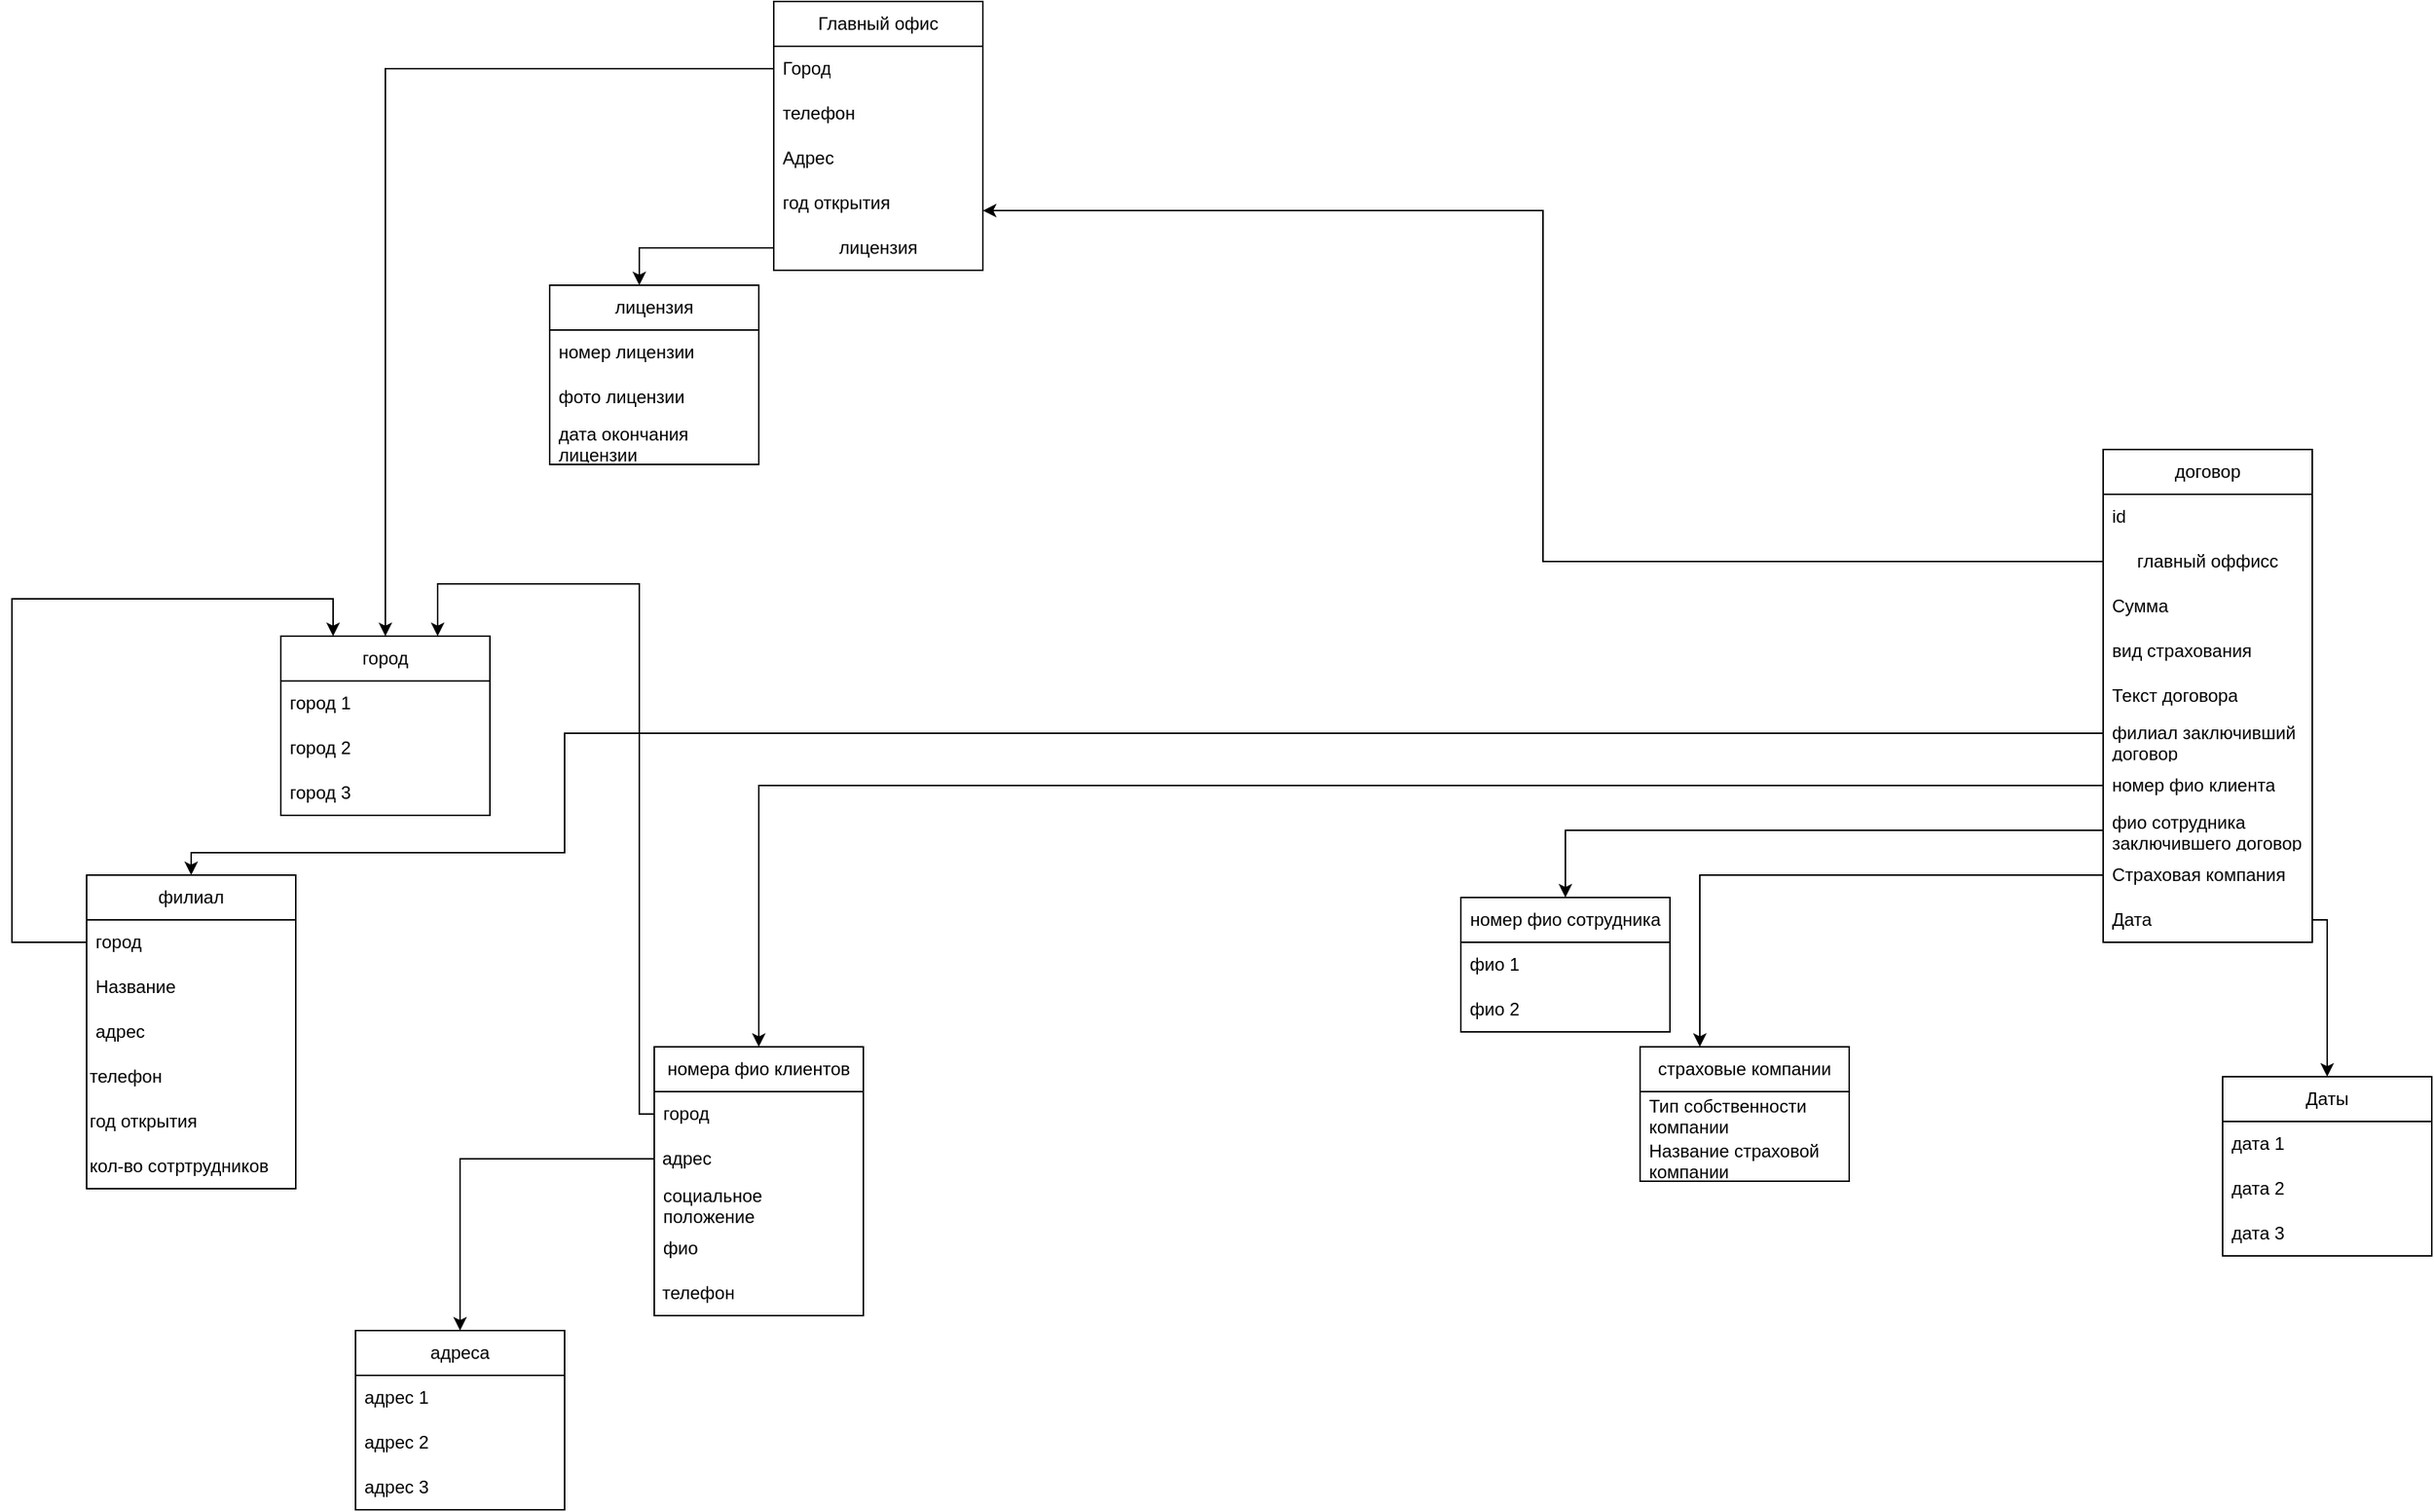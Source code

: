 <mxfile>
    <diagram name="бд" id="EyPgdafSJMFHInmvXG01">
        <mxGraphModel dx="3204" dy="1113" grid="1" gridSize="10" guides="1" tooltips="1" connect="1" arrows="1" fold="1" page="1" pageScale="1" pageWidth="827" pageHeight="1169" math="0" shadow="0">
            <root>
                <mxCell id="0"/>
                <mxCell id="1" parent="0"/>
                <mxCell id="mhJ8BiWn3I87wJDVUf5v-4" value="Главный офис" style="swimlane;fontStyle=0;childLayout=stackLayout;horizontal=1;startSize=30;horizontalStack=0;resizeParent=1;resizeParentMax=0;resizeLast=0;collapsible=1;marginBottom=0;whiteSpace=wrap;html=1;" parent="1" vertex="1">
                    <mxGeometry x="-290" y="40" width="140" height="180" as="geometry"/>
                </mxCell>
                <mxCell id="mhJ8BiWn3I87wJDVUf5v-7" value="Город" style="text;strokeColor=none;fillColor=none;align=left;verticalAlign=middle;spacingLeft=4;spacingRight=4;overflow=hidden;points=[[0,0.5],[1,0.5]];portConstraint=eastwest;rotatable=0;whiteSpace=wrap;html=1;" parent="mhJ8BiWn3I87wJDVUf5v-4" vertex="1">
                    <mxGeometry y="30" width="140" height="30" as="geometry"/>
                </mxCell>
                <mxCell id="mhJ8BiWn3I87wJDVUf5v-9" value="телефон" style="text;strokeColor=none;fillColor=none;align=left;verticalAlign=middle;spacingLeft=4;spacingRight=4;overflow=hidden;points=[[0,0.5],[1,0.5]];portConstraint=eastwest;rotatable=0;whiteSpace=wrap;html=1;" parent="mhJ8BiWn3I87wJDVUf5v-4" vertex="1">
                    <mxGeometry y="60" width="140" height="30" as="geometry"/>
                </mxCell>
                <mxCell id="mhJ8BiWn3I87wJDVUf5v-8" value="Адрес" style="text;strokeColor=none;fillColor=none;align=left;verticalAlign=middle;spacingLeft=4;spacingRight=4;overflow=hidden;points=[[0,0.5],[1,0.5]];portConstraint=eastwest;rotatable=0;whiteSpace=wrap;html=1;" parent="mhJ8BiWn3I87wJDVUf5v-4" vertex="1">
                    <mxGeometry y="90" width="140" height="30" as="geometry"/>
                </mxCell>
                <mxCell id="mhJ8BiWn3I87wJDVUf5v-10" value="год открытия" style="text;strokeColor=none;fillColor=none;align=left;verticalAlign=middle;spacingLeft=4;spacingRight=4;overflow=hidden;points=[[0,0.5],[1,0.5]];portConstraint=eastwest;rotatable=0;whiteSpace=wrap;html=1;" parent="mhJ8BiWn3I87wJDVUf5v-4" vertex="1">
                    <mxGeometry y="120" width="140" height="30" as="geometry"/>
                </mxCell>
                <mxCell id="mhJ8BiWn3I87wJDVUf5v-59" value="лицензия" style="text;html=1;align=center;verticalAlign=middle;whiteSpace=wrap;rounded=0;" parent="mhJ8BiWn3I87wJDVUf5v-4" vertex="1">
                    <mxGeometry y="150" width="140" height="30" as="geometry"/>
                </mxCell>
                <mxCell id="mhJ8BiWn3I87wJDVUf5v-17" value="договор" style="swimlane;fontStyle=0;childLayout=stackLayout;horizontal=1;startSize=30;horizontalStack=0;resizeParent=1;resizeParentMax=0;resizeLast=0;collapsible=1;marginBottom=0;whiteSpace=wrap;html=1;" parent="1" vertex="1">
                    <mxGeometry x="600" y="340" width="140" height="330" as="geometry"/>
                </mxCell>
                <mxCell id="mhJ8BiWn3I87wJDVUf5v-71" value="id" style="text;strokeColor=none;fillColor=none;align=left;verticalAlign=middle;spacingLeft=4;spacingRight=4;overflow=hidden;points=[[0,0.5],[1,0.5]];portConstraint=eastwest;rotatable=0;whiteSpace=wrap;html=1;" parent="mhJ8BiWn3I87wJDVUf5v-17" vertex="1">
                    <mxGeometry y="30" width="140" height="30" as="geometry"/>
                </mxCell>
                <mxCell id="mhJ8BiWn3I87wJDVUf5v-11" value="главный оффисс" style="text;html=1;align=center;verticalAlign=middle;whiteSpace=wrap;rounded=0;" parent="mhJ8BiWn3I87wJDVUf5v-17" vertex="1">
                    <mxGeometry y="60" width="140" height="30" as="geometry"/>
                </mxCell>
                <mxCell id="GUn1FwyfPcJnulpdJ0WS-1" value="Сумма" style="text;strokeColor=none;fillColor=none;align=left;verticalAlign=middle;spacingLeft=4;spacingRight=4;overflow=hidden;points=[[0,0.5],[1,0.5]];portConstraint=eastwest;rotatable=0;whiteSpace=wrap;html=1;" parent="mhJ8BiWn3I87wJDVUf5v-17" vertex="1">
                    <mxGeometry y="90" width="140" height="30" as="geometry"/>
                </mxCell>
                <mxCell id="GUn1FwyfPcJnulpdJ0WS-19" value="вид страхования" style="text;strokeColor=none;fillColor=none;align=left;verticalAlign=middle;spacingLeft=4;spacingRight=4;overflow=hidden;points=[[0,0.5],[1,0.5]];portConstraint=eastwest;rotatable=0;whiteSpace=wrap;html=1;" parent="mhJ8BiWn3I87wJDVUf5v-17" vertex="1">
                    <mxGeometry y="120" width="140" height="30" as="geometry"/>
                </mxCell>
                <mxCell id="mhJ8BiWn3I87wJDVUf5v-72" value="Текст договора" style="text;strokeColor=none;fillColor=none;align=left;verticalAlign=middle;spacingLeft=4;spacingRight=4;overflow=hidden;points=[[0,0.5],[1,0.5]];portConstraint=eastwest;rotatable=0;whiteSpace=wrap;html=1;" parent="mhJ8BiWn3I87wJDVUf5v-17" vertex="1">
                    <mxGeometry y="150" width="140" height="30" as="geometry"/>
                </mxCell>
                <mxCell id="mhJ8BiWn3I87wJDVUf5v-20" value="филиал заключивший договор" style="text;strokeColor=none;fillColor=none;align=left;verticalAlign=middle;spacingLeft=4;spacingRight=4;overflow=hidden;points=[[0,0.5],[1,0.5]];portConstraint=eastwest;rotatable=0;whiteSpace=wrap;html=1;" parent="mhJ8BiWn3I87wJDVUf5v-17" vertex="1">
                    <mxGeometry y="180" width="140" height="30" as="geometry"/>
                </mxCell>
                <mxCell id="mhJ8BiWn3I87wJDVUf5v-18" value="номер фио клиента" style="text;strokeColor=none;fillColor=none;align=left;verticalAlign=middle;spacingLeft=4;spacingRight=4;overflow=hidden;points=[[0,0.5],[1,0.5]];portConstraint=eastwest;rotatable=0;whiteSpace=wrap;html=1;" parent="mhJ8BiWn3I87wJDVUf5v-17" vertex="1">
                    <mxGeometry y="210" width="140" height="30" as="geometry"/>
                </mxCell>
                <mxCell id="mhJ8BiWn3I87wJDVUf5v-19" value="фио сотрудника заключившего договор" style="text;strokeColor=none;fillColor=none;align=left;verticalAlign=middle;spacingLeft=4;spacingRight=4;overflow=hidden;points=[[0,0.5],[1,0.5]];portConstraint=eastwest;rotatable=0;whiteSpace=wrap;html=1;" parent="mhJ8BiWn3I87wJDVUf5v-17" vertex="1">
                    <mxGeometry y="240" width="140" height="30" as="geometry"/>
                </mxCell>
                <mxCell id="mhJ8BiWn3I87wJDVUf5v-78" value="Страховая компания" style="text;strokeColor=none;fillColor=none;align=left;verticalAlign=middle;spacingLeft=4;spacingRight=4;overflow=hidden;points=[[0,0.5],[1,0.5]];portConstraint=eastwest;rotatable=0;whiteSpace=wrap;html=1;" parent="mhJ8BiWn3I87wJDVUf5v-17" vertex="1">
                    <mxGeometry y="270" width="140" height="30" as="geometry"/>
                </mxCell>
                <mxCell id="mhJ8BiWn3I87wJDVUf5v-70" value="Дата&amp;nbsp;" style="text;strokeColor=none;fillColor=none;align=left;verticalAlign=middle;spacingLeft=4;spacingRight=4;overflow=hidden;points=[[0,0.5],[1,0.5]];portConstraint=eastwest;rotatable=0;whiteSpace=wrap;html=1;" parent="mhJ8BiWn3I87wJDVUf5v-17" vertex="1">
                    <mxGeometry y="300" width="140" height="30" as="geometry"/>
                </mxCell>
                <mxCell id="mhJ8BiWn3I87wJDVUf5v-21" value="номера фио клиентов" style="swimlane;fontStyle=0;childLayout=stackLayout;horizontal=1;startSize=30;horizontalStack=0;resizeParent=1;resizeParentMax=0;resizeLast=0;collapsible=1;marginBottom=0;whiteSpace=wrap;html=1;" parent="1" vertex="1">
                    <mxGeometry x="-370" y="740" width="140" height="180" as="geometry"/>
                </mxCell>
                <mxCell id="mhJ8BiWn3I87wJDVUf5v-24" value="город" style="text;strokeColor=none;fillColor=none;align=left;verticalAlign=middle;spacingLeft=4;spacingRight=4;overflow=hidden;points=[[0,0.5],[1,0.5]];portConstraint=eastwest;rotatable=0;whiteSpace=wrap;html=1;" parent="mhJ8BiWn3I87wJDVUf5v-21" vertex="1">
                    <mxGeometry y="30" width="140" height="30" as="geometry"/>
                </mxCell>
                <mxCell id="mhJ8BiWn3I87wJDVUf5v-27" value="&amp;nbsp;адрес" style="text;html=1;align=left;verticalAlign=middle;whiteSpace=wrap;rounded=0;" parent="mhJ8BiWn3I87wJDVUf5v-21" vertex="1">
                    <mxGeometry y="60" width="140" height="30" as="geometry"/>
                </mxCell>
                <mxCell id="mhJ8BiWn3I87wJDVUf5v-23" value="социальное положение" style="text;strokeColor=none;fillColor=none;align=left;verticalAlign=middle;spacingLeft=4;spacingRight=4;overflow=hidden;points=[[0,0.5],[1,0.5]];portConstraint=eastwest;rotatable=0;whiteSpace=wrap;html=1;" parent="mhJ8BiWn3I87wJDVUf5v-21" vertex="1">
                    <mxGeometry y="90" width="140" height="30" as="geometry"/>
                </mxCell>
                <mxCell id="mhJ8BiWn3I87wJDVUf5v-22" value="фио" style="text;strokeColor=none;fillColor=none;align=left;verticalAlign=middle;spacingLeft=4;spacingRight=4;overflow=hidden;points=[[0,0.5],[1,0.5]];portConstraint=eastwest;rotatable=0;whiteSpace=wrap;html=1;" parent="mhJ8BiWn3I87wJDVUf5v-21" vertex="1">
                    <mxGeometry y="120" width="140" height="30" as="geometry"/>
                </mxCell>
                <mxCell id="mhJ8BiWn3I87wJDVUf5v-28" value="&amp;nbsp;телефон" style="text;html=1;align=left;verticalAlign=middle;whiteSpace=wrap;rounded=0;" parent="mhJ8BiWn3I87wJDVUf5v-21" vertex="1">
                    <mxGeometry y="150" width="140" height="30" as="geometry"/>
                </mxCell>
                <mxCell id="mhJ8BiWn3I87wJDVUf5v-26" style="edgeStyle=orthogonalEdgeStyle;rounded=0;orthogonalLoop=1;jettySize=auto;html=1;entryX=0.5;entryY=0;entryDx=0;entryDy=0;exitX=0;exitY=0.5;exitDx=0;exitDy=0;" parent="1" source="mhJ8BiWn3I87wJDVUf5v-18" target="mhJ8BiWn3I87wJDVUf5v-21" edge="1">
                    <mxGeometry relative="1" as="geometry">
                        <mxPoint x="730" y="830" as="sourcePoint"/>
                        <Array as="points">
                            <mxPoint x="-300" y="565"/>
                            <mxPoint x="-300" y="710"/>
                            <mxPoint x="-300" y="710"/>
                        </Array>
                    </mxGeometry>
                </mxCell>
                <mxCell id="mhJ8BiWn3I87wJDVUf5v-34" style="edgeStyle=orthogonalEdgeStyle;rounded=0;orthogonalLoop=1;jettySize=auto;html=1;exitX=0;exitY=0.5;exitDx=0;exitDy=0;entryX=0.5;entryY=0;entryDx=0;entryDy=0;" parent="1" source="mhJ8BiWn3I87wJDVUf5v-19" target="0doJHX8Eg4SsBRyqggwd-6" edge="1">
                    <mxGeometry relative="1" as="geometry">
                        <Array as="points">
                            <mxPoint x="240" y="595"/>
                        </Array>
                        <mxPoint x="470" y="830" as="targetPoint"/>
                    </mxGeometry>
                </mxCell>
                <mxCell id="mhJ8BiWn3I87wJDVUf5v-36" value="филиал" style="swimlane;fontStyle=0;childLayout=stackLayout;horizontal=1;startSize=30;horizontalStack=0;resizeParent=1;resizeParentMax=0;resizeLast=0;collapsible=1;marginBottom=0;whiteSpace=wrap;html=1;" parent="1" vertex="1">
                    <mxGeometry x="-750" y="625" width="140" height="210" as="geometry"/>
                </mxCell>
                <mxCell id="mhJ8BiWn3I87wJDVUf5v-38" value="город" style="text;strokeColor=none;fillColor=none;align=left;verticalAlign=middle;spacingLeft=4;spacingRight=4;overflow=hidden;points=[[0,0.5],[1,0.5]];portConstraint=eastwest;rotatable=0;whiteSpace=wrap;html=1;" parent="mhJ8BiWn3I87wJDVUf5v-36" vertex="1">
                    <mxGeometry y="30" width="140" height="30" as="geometry"/>
                </mxCell>
                <mxCell id="mhJ8BiWn3I87wJDVUf5v-37" value="Название" style="text;strokeColor=none;fillColor=none;align=left;verticalAlign=middle;spacingLeft=4;spacingRight=4;overflow=hidden;points=[[0,0.5],[1,0.5]];portConstraint=eastwest;rotatable=0;whiteSpace=wrap;html=1;" parent="mhJ8BiWn3I87wJDVUf5v-36" vertex="1">
                    <mxGeometry y="60" width="140" height="30" as="geometry"/>
                </mxCell>
                <mxCell id="mhJ8BiWn3I87wJDVUf5v-39" value="адрес" style="text;strokeColor=none;fillColor=none;align=left;verticalAlign=middle;spacingLeft=4;spacingRight=4;overflow=hidden;points=[[0,0.5],[1,0.5]];portConstraint=eastwest;rotatable=0;whiteSpace=wrap;html=1;" parent="mhJ8BiWn3I87wJDVUf5v-36" vertex="1">
                    <mxGeometry y="90" width="140" height="30" as="geometry"/>
                </mxCell>
                <mxCell id="mhJ8BiWn3I87wJDVUf5v-55" value="телефон" style="text;html=1;align=left;verticalAlign=middle;whiteSpace=wrap;rounded=0;" parent="mhJ8BiWn3I87wJDVUf5v-36" vertex="1">
                    <mxGeometry y="120" width="140" height="30" as="geometry"/>
                </mxCell>
                <mxCell id="mhJ8BiWn3I87wJDVUf5v-57" value="год открытия" style="text;html=1;align=left;verticalAlign=middle;whiteSpace=wrap;rounded=0;" parent="mhJ8BiWn3I87wJDVUf5v-36" vertex="1">
                    <mxGeometry y="150" width="140" height="30" as="geometry"/>
                </mxCell>
                <mxCell id="mhJ8BiWn3I87wJDVUf5v-58" value="кол-во сотртрудников" style="text;html=1;align=left;verticalAlign=middle;whiteSpace=wrap;rounded=0;" parent="mhJ8BiWn3I87wJDVUf5v-36" vertex="1">
                    <mxGeometry y="180" width="140" height="30" as="geometry"/>
                </mxCell>
                <mxCell id="mhJ8BiWn3I87wJDVUf5v-35" style="edgeStyle=orthogonalEdgeStyle;rounded=0;orthogonalLoop=1;jettySize=auto;html=1;entryX=0.5;entryY=0;entryDx=0;entryDy=0;exitX=0;exitY=0.5;exitDx=0;exitDy=0;" parent="1" source="mhJ8BiWn3I87wJDVUf5v-20" target="mhJ8BiWn3I87wJDVUf5v-36" edge="1">
                    <mxGeometry relative="1" as="geometry">
                        <mxPoint x="810" y="760" as="targetPoint"/>
                        <Array as="points">
                            <mxPoint x="600" y="530"/>
                            <mxPoint x="-430" y="530"/>
                            <mxPoint x="-430" y="610"/>
                            <mxPoint x="-680" y="610"/>
                        </Array>
                    </mxGeometry>
                </mxCell>
                <mxCell id="mhJ8BiWn3I87wJDVUf5v-40" value="город" style="swimlane;fontStyle=0;childLayout=stackLayout;horizontal=1;startSize=30;horizontalStack=0;resizeParent=1;resizeParentMax=0;resizeLast=0;collapsible=1;marginBottom=0;whiteSpace=wrap;html=1;" parent="1" vertex="1">
                    <mxGeometry x="-620" y="465" width="140" height="120" as="geometry"/>
                </mxCell>
                <mxCell id="mhJ8BiWn3I87wJDVUf5v-41" value="город 1" style="text;strokeColor=none;fillColor=none;align=left;verticalAlign=middle;spacingLeft=4;spacingRight=4;overflow=hidden;points=[[0,0.5],[1,0.5]];portConstraint=eastwest;rotatable=0;whiteSpace=wrap;html=1;" parent="mhJ8BiWn3I87wJDVUf5v-40" vertex="1">
                    <mxGeometry y="30" width="140" height="30" as="geometry"/>
                </mxCell>
                <mxCell id="mhJ8BiWn3I87wJDVUf5v-42" value="город 2" style="text;strokeColor=none;fillColor=none;align=left;verticalAlign=middle;spacingLeft=4;spacingRight=4;overflow=hidden;points=[[0,0.5],[1,0.5]];portConstraint=eastwest;rotatable=0;whiteSpace=wrap;html=1;" parent="mhJ8BiWn3I87wJDVUf5v-40" vertex="1">
                    <mxGeometry y="60" width="140" height="30" as="geometry"/>
                </mxCell>
                <mxCell id="mhJ8BiWn3I87wJDVUf5v-43" value="город 3" style="text;strokeColor=none;fillColor=none;align=left;verticalAlign=middle;spacingLeft=4;spacingRight=4;overflow=hidden;points=[[0,0.5],[1,0.5]];portConstraint=eastwest;rotatable=0;whiteSpace=wrap;html=1;" parent="mhJ8BiWn3I87wJDVUf5v-40" vertex="1">
                    <mxGeometry y="90" width="140" height="30" as="geometry"/>
                </mxCell>
                <mxCell id="mhJ8BiWn3I87wJDVUf5v-44" style="edgeStyle=orthogonalEdgeStyle;rounded=0;orthogonalLoop=1;jettySize=auto;html=1;exitX=0;exitY=0.5;exitDx=0;exitDy=0;entryX=0.5;entryY=0;entryDx=0;entryDy=0;" parent="1" source="mhJ8BiWn3I87wJDVUf5v-7" target="mhJ8BiWn3I87wJDVUf5v-40" edge="1">
                    <mxGeometry relative="1" as="geometry">
                        <Array as="points">
                            <mxPoint x="-550" y="85"/>
                        </Array>
                        <mxPoint x="140" y="360" as="sourcePoint"/>
                        <mxPoint x="710" y="-200" as="targetPoint"/>
                    </mxGeometry>
                </mxCell>
                <mxCell id="mhJ8BiWn3I87wJDVUf5v-45" style="edgeStyle=orthogonalEdgeStyle;rounded=0;orthogonalLoop=1;jettySize=auto;html=1;entryX=0.75;entryY=0;entryDx=0;entryDy=0;exitX=0;exitY=0.5;exitDx=0;exitDy=0;" parent="1" source="mhJ8BiWn3I87wJDVUf5v-24" target="mhJ8BiWn3I87wJDVUf5v-40" edge="1">
                    <mxGeometry relative="1" as="geometry">
                        <Array as="points">
                            <mxPoint x="-380" y="785"/>
                            <mxPoint x="-380" y="430"/>
                            <mxPoint x="-515" y="430"/>
                        </Array>
                        <mxPoint x="890" y="430" as="sourcePoint"/>
                    </mxGeometry>
                </mxCell>
                <mxCell id="mhJ8BiWn3I87wJDVUf5v-46" style="edgeStyle=orthogonalEdgeStyle;rounded=0;orthogonalLoop=1;jettySize=auto;html=1;entryX=0.25;entryY=0;entryDx=0;entryDy=0;" parent="1" source="mhJ8BiWn3I87wJDVUf5v-38" target="mhJ8BiWn3I87wJDVUf5v-40" edge="1">
                    <mxGeometry relative="1" as="geometry">
                        <Array as="points">
                            <mxPoint x="-800" y="670"/>
                            <mxPoint x="-800" y="440"/>
                            <mxPoint x="-585" y="440"/>
                        </Array>
                        <mxPoint x="-770" y="660" as="sourcePoint"/>
                        <mxPoint x="-605" y="465" as="targetPoint"/>
                    </mxGeometry>
                </mxCell>
                <mxCell id="mhJ8BiWn3I87wJDVUf5v-47" value="адреса" style="swimlane;fontStyle=0;childLayout=stackLayout;horizontal=1;startSize=30;horizontalStack=0;resizeParent=1;resizeParentMax=0;resizeLast=0;collapsible=1;marginBottom=0;whiteSpace=wrap;html=1;" parent="1" vertex="1">
                    <mxGeometry x="-570" y="930" width="140" height="120" as="geometry"/>
                </mxCell>
                <mxCell id="mhJ8BiWn3I87wJDVUf5v-48" value="адрес 1" style="text;strokeColor=none;fillColor=none;align=left;verticalAlign=middle;spacingLeft=4;spacingRight=4;overflow=hidden;points=[[0,0.5],[1,0.5]];portConstraint=eastwest;rotatable=0;whiteSpace=wrap;html=1;" parent="mhJ8BiWn3I87wJDVUf5v-47" vertex="1">
                    <mxGeometry y="30" width="140" height="30" as="geometry"/>
                </mxCell>
                <mxCell id="mhJ8BiWn3I87wJDVUf5v-49" value="адрес 2" style="text;strokeColor=none;fillColor=none;align=left;verticalAlign=middle;spacingLeft=4;spacingRight=4;overflow=hidden;points=[[0,0.5],[1,0.5]];portConstraint=eastwest;rotatable=0;whiteSpace=wrap;html=1;" parent="mhJ8BiWn3I87wJDVUf5v-47" vertex="1">
                    <mxGeometry y="60" width="140" height="30" as="geometry"/>
                </mxCell>
                <mxCell id="mhJ8BiWn3I87wJDVUf5v-50" value="адрес 3" style="text;strokeColor=none;fillColor=none;align=left;verticalAlign=middle;spacingLeft=4;spacingRight=4;overflow=hidden;points=[[0,0.5],[1,0.5]];portConstraint=eastwest;rotatable=0;whiteSpace=wrap;html=1;" parent="mhJ8BiWn3I87wJDVUf5v-47" vertex="1">
                    <mxGeometry y="90" width="140" height="30" as="geometry"/>
                </mxCell>
                <mxCell id="mhJ8BiWn3I87wJDVUf5v-53" style="edgeStyle=orthogonalEdgeStyle;rounded=0;orthogonalLoop=1;jettySize=auto;html=1;entryX=0.5;entryY=0;entryDx=0;entryDy=0;exitX=0;exitY=0.5;exitDx=0;exitDy=0;" parent="1" source="mhJ8BiWn3I87wJDVUf5v-27" target="mhJ8BiWn3I87wJDVUf5v-47" edge="1">
                    <mxGeometry relative="1" as="geometry">
                        <Array as="points">
                            <mxPoint x="-500" y="815"/>
                        </Array>
                        <mxPoint x="480" y="380" as="targetPoint"/>
                    </mxGeometry>
                </mxCell>
                <mxCell id="mhJ8BiWn3I87wJDVUf5v-61" value="лицензия" style="swimlane;fontStyle=0;childLayout=stackLayout;horizontal=1;startSize=30;horizontalStack=0;resizeParent=1;resizeParentMax=0;resizeLast=0;collapsible=1;marginBottom=0;whiteSpace=wrap;html=1;" parent="1" vertex="1">
                    <mxGeometry x="-440" y="230" width="140" height="120" as="geometry"/>
                </mxCell>
                <mxCell id="mhJ8BiWn3I87wJDVUf5v-62" value="номер лицензии" style="text;strokeColor=none;fillColor=none;align=left;verticalAlign=middle;spacingLeft=4;spacingRight=4;overflow=hidden;points=[[0,0.5],[1,0.5]];portConstraint=eastwest;rotatable=0;whiteSpace=wrap;html=1;" parent="mhJ8BiWn3I87wJDVUf5v-61" vertex="1">
                    <mxGeometry y="30" width="140" height="30" as="geometry"/>
                </mxCell>
                <mxCell id="mhJ8BiWn3I87wJDVUf5v-63" value="фото лицензии" style="text;strokeColor=none;fillColor=none;align=left;verticalAlign=middle;spacingLeft=4;spacingRight=4;overflow=hidden;points=[[0,0.5],[1,0.5]];portConstraint=eastwest;rotatable=0;whiteSpace=wrap;html=1;" parent="mhJ8BiWn3I87wJDVUf5v-61" vertex="1">
                    <mxGeometry y="60" width="140" height="30" as="geometry"/>
                </mxCell>
                <mxCell id="mhJ8BiWn3I87wJDVUf5v-64" value="дата окончания лицензии" style="text;strokeColor=none;fillColor=none;align=left;verticalAlign=middle;spacingLeft=4;spacingRight=4;overflow=hidden;points=[[0,0.5],[1,0.5]];portConstraint=eastwest;rotatable=0;whiteSpace=wrap;html=1;" parent="mhJ8BiWn3I87wJDVUf5v-61" vertex="1">
                    <mxGeometry y="90" width="140" height="30" as="geometry"/>
                </mxCell>
                <mxCell id="mhJ8BiWn3I87wJDVUf5v-60" style="edgeStyle=orthogonalEdgeStyle;rounded=0;orthogonalLoop=1;jettySize=auto;html=1;exitX=0;exitY=0.5;exitDx=0;exitDy=0;" parent="1" source="mhJ8BiWn3I87wJDVUf5v-59" target="mhJ8BiWn3I87wJDVUf5v-61" edge="1">
                    <mxGeometry relative="1" as="geometry">
                        <mxPoint x="240" y="710" as="targetPoint"/>
                        <Array as="points">
                            <mxPoint x="-380" y="205"/>
                        </Array>
                    </mxGeometry>
                </mxCell>
                <mxCell id="mhJ8BiWn3I87wJDVUf5v-74" value="Даты" style="swimlane;fontStyle=0;childLayout=stackLayout;horizontal=1;startSize=30;horizontalStack=0;resizeParent=1;resizeParentMax=0;resizeLast=0;collapsible=1;marginBottom=0;whiteSpace=wrap;html=1;" parent="1" vertex="1">
                    <mxGeometry x="680" y="760" width="140" height="120" as="geometry"/>
                </mxCell>
                <mxCell id="mhJ8BiWn3I87wJDVUf5v-75" value="дата 1" style="text;strokeColor=none;fillColor=none;align=left;verticalAlign=middle;spacingLeft=4;spacingRight=4;overflow=hidden;points=[[0,0.5],[1,0.5]];portConstraint=eastwest;rotatable=0;whiteSpace=wrap;html=1;" parent="mhJ8BiWn3I87wJDVUf5v-74" vertex="1">
                    <mxGeometry y="30" width="140" height="30" as="geometry"/>
                </mxCell>
                <mxCell id="mhJ8BiWn3I87wJDVUf5v-76" value="дата 2" style="text;strokeColor=none;fillColor=none;align=left;verticalAlign=middle;spacingLeft=4;spacingRight=4;overflow=hidden;points=[[0,0.5],[1,0.5]];portConstraint=eastwest;rotatable=0;whiteSpace=wrap;html=1;" parent="mhJ8BiWn3I87wJDVUf5v-74" vertex="1">
                    <mxGeometry y="60" width="140" height="30" as="geometry"/>
                </mxCell>
                <mxCell id="mhJ8BiWn3I87wJDVUf5v-77" value="дата 3" style="text;strokeColor=none;fillColor=none;align=left;verticalAlign=middle;spacingLeft=4;spacingRight=4;overflow=hidden;points=[[0,0.5],[1,0.5]];portConstraint=eastwest;rotatable=0;whiteSpace=wrap;html=1;" parent="mhJ8BiWn3I87wJDVUf5v-74" vertex="1">
                    <mxGeometry y="90" width="140" height="30" as="geometry"/>
                </mxCell>
                <mxCell id="mhJ8BiWn3I87wJDVUf5v-73" style="edgeStyle=orthogonalEdgeStyle;rounded=0;orthogonalLoop=1;jettySize=auto;html=1;entryX=0.5;entryY=0;entryDx=0;entryDy=0;exitX=1;exitY=0.5;exitDx=0;exitDy=0;" parent="1" source="mhJ8BiWn3I87wJDVUf5v-70" target="mhJ8BiWn3I87wJDVUf5v-74" edge="1">
                    <mxGeometry relative="1" as="geometry">
                        <mxPoint x="610" y="870" as="targetPoint"/>
                        <Array as="points">
                            <mxPoint x="750" y="655"/>
                            <mxPoint x="750" y="760"/>
                        </Array>
                    </mxGeometry>
                </mxCell>
                <mxCell id="mhJ8BiWn3I87wJDVUf5v-79" value="страховые компании" style="swimlane;fontStyle=0;childLayout=stackLayout;horizontal=1;startSize=30;horizontalStack=0;resizeParent=1;resizeParentMax=0;resizeLast=0;collapsible=1;marginBottom=0;whiteSpace=wrap;html=1;rotation=0;" parent="1" vertex="1">
                    <mxGeometry x="290" y="740" width="140" height="90" as="geometry"/>
                </mxCell>
                <mxCell id="mhJ8BiWn3I87wJDVUf5v-6" value="Тип собственности компании" style="text;strokeColor=none;fillColor=none;align=left;verticalAlign=middle;spacingLeft=4;spacingRight=4;overflow=hidden;points=[[0,0.5],[1,0.5]];portConstraint=eastwest;rotatable=0;whiteSpace=wrap;html=1;rotation=0;" parent="mhJ8BiWn3I87wJDVUf5v-79" vertex="1">
                    <mxGeometry y="30" width="140" height="30" as="geometry"/>
                </mxCell>
                <mxCell id="mhJ8BiWn3I87wJDVUf5v-5" value="Название страховой компании" style="text;strokeColor=none;fillColor=none;align=left;verticalAlign=middle;spacingLeft=4;spacingRight=4;overflow=hidden;points=[[0,0.5],[1,0.5]];portConstraint=eastwest;rotatable=0;whiteSpace=wrap;html=1;rotation=0;" parent="mhJ8BiWn3I87wJDVUf5v-79" vertex="1">
                    <mxGeometry y="60" width="140" height="30" as="geometry"/>
                </mxCell>
                <mxCell id="mhJ8BiWn3I87wJDVUf5v-83" style="edgeStyle=orthogonalEdgeStyle;rounded=0;orthogonalLoop=1;jettySize=auto;html=1;exitX=0;exitY=0.5;exitDx=0;exitDy=0;" parent="1" source="mhJ8BiWn3I87wJDVUf5v-78" target="mhJ8BiWn3I87wJDVUf5v-79" edge="1">
                    <mxGeometry relative="1" as="geometry">
                        <mxPoint x="300" y="950" as="sourcePoint"/>
                        <Array as="points">
                            <mxPoint x="330" y="625"/>
                            <mxPoint x="330" y="785"/>
                        </Array>
                    </mxGeometry>
                </mxCell>
                <mxCell id="0doJHX8Eg4SsBRyqggwd-6" value="номер фио сотрудника" style="swimlane;fontStyle=0;childLayout=stackLayout;horizontal=1;startSize=30;horizontalStack=0;resizeParent=1;resizeParentMax=0;resizeLast=0;collapsible=1;marginBottom=0;whiteSpace=wrap;html=1;" parent="1" vertex="1">
                    <mxGeometry x="170" y="640" width="140" height="90" as="geometry"/>
                </mxCell>
                <mxCell id="0doJHX8Eg4SsBRyqggwd-10" value="фио 1" style="text;strokeColor=none;fillColor=none;align=left;verticalAlign=middle;spacingLeft=4;spacingRight=4;overflow=hidden;points=[[0,0.5],[1,0.5]];portConstraint=eastwest;rotatable=0;whiteSpace=wrap;html=1;" parent="0doJHX8Eg4SsBRyqggwd-6" vertex="1">
                    <mxGeometry y="30" width="140" height="30" as="geometry"/>
                </mxCell>
                <mxCell id="0doJHX8Eg4SsBRyqggwd-11" value="фио 2" style="text;strokeColor=none;fillColor=none;align=left;verticalAlign=middle;spacingLeft=4;spacingRight=4;overflow=hidden;points=[[0,0.5],[1,0.5]];portConstraint=eastwest;rotatable=0;whiteSpace=wrap;html=1;" parent="0doJHX8Eg4SsBRyqggwd-6" vertex="1">
                    <mxGeometry y="60" width="140" height="30" as="geometry"/>
                </mxCell>
                <mxCell id="GUn1FwyfPcJnulpdJ0WS-18" style="edgeStyle=orthogonalEdgeStyle;rounded=0;orthogonalLoop=1;jettySize=auto;html=1;exitX=0;exitY=0.5;exitDx=0;exitDy=0;entryX=1;entryY=0.667;entryDx=0;entryDy=0;entryPerimeter=0;" parent="1" source="mhJ8BiWn3I87wJDVUf5v-11" target="mhJ8BiWn3I87wJDVUf5v-10" edge="1">
                    <mxGeometry relative="1" as="geometry">
                        <mxPoint x="-30" y="395.03" as="sourcePoint"/>
                        <mxPoint x="-70" y="250" as="targetPoint"/>
                    </mxGeometry>
                </mxCell>
            </root>
        </mxGraphModel>
    </diagram>
</mxfile>